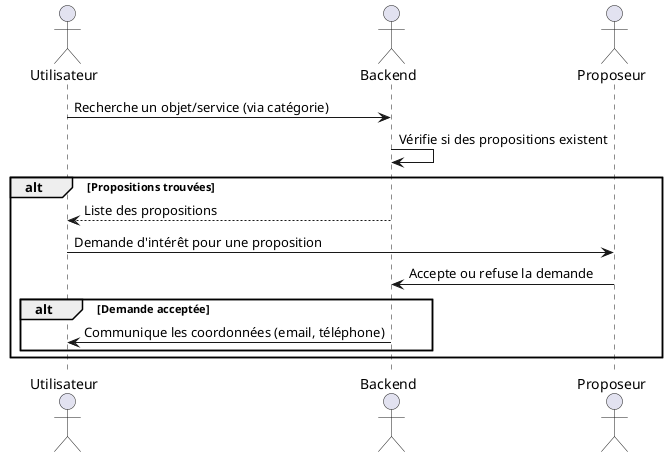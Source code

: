@startuml
actor Utilisateur as U
actor Backend as B
actor Proposeur as P

U -> B : Recherche un objet/service (via catégorie)
B -> B : Vérifie si des propositions existent
alt Propositions trouvées
    B --> U : Liste des propositions
    U -> P : Demande d'intérêt pour une proposition
    P -> B : Accepte ou refuse la demande
    alt Demande acceptée
        B -> U : Communique les coordonnées (email, téléphone)
    
    end

end
@enduml